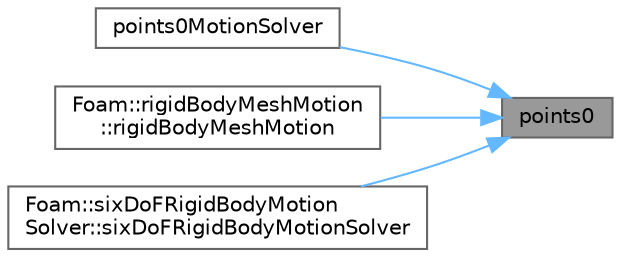 digraph "points0"
{
 // LATEX_PDF_SIZE
  bgcolor="transparent";
  edge [fontname=Helvetica,fontsize=10,labelfontname=Helvetica,labelfontsize=10];
  node [fontname=Helvetica,fontsize=10,shape=box,height=0.2,width=0.4];
  rankdir="RL";
  Node1 [id="Node000001",label="points0",height=0.2,width=0.4,color="gray40", fillcolor="grey60", style="filled", fontcolor="black",tooltip=" "];
  Node1 -> Node2 [id="edge1_Node000001_Node000002",dir="back",color="steelblue1",style="solid",tooltip=" "];
  Node2 [id="Node000002",label="points0MotionSolver",height=0.2,width=0.4,color="grey40", fillcolor="white", style="filled",URL="$classFoam_1_1points0MotionSolver.html#aef4b49de7203ab7344abfdbae5a9bc9e",tooltip=" "];
  Node1 -> Node3 [id="edge2_Node000001_Node000003",dir="back",color="steelblue1",style="solid",tooltip=" "];
  Node3 [id="Node000003",label="Foam::rigidBodyMeshMotion\l::rigidBodyMeshMotion",height=0.2,width=0.4,color="grey40", fillcolor="white", style="filled",URL="$classFoam_1_1rigidBodyMeshMotion.html#a04985919a39d6257ccaeeb395922e32c",tooltip=" "];
  Node1 -> Node4 [id="edge3_Node000001_Node000004",dir="back",color="steelblue1",style="solid",tooltip=" "];
  Node4 [id="Node000004",label="Foam::sixDoFRigidBodyMotion\lSolver::sixDoFRigidBodyMotionSolver",height=0.2,width=0.4,color="grey40", fillcolor="white", style="filled",URL="$classFoam_1_1sixDoFRigidBodyMotionSolver.html#a2b573e859751656bf3a214555cf1976e",tooltip=" "];
}
